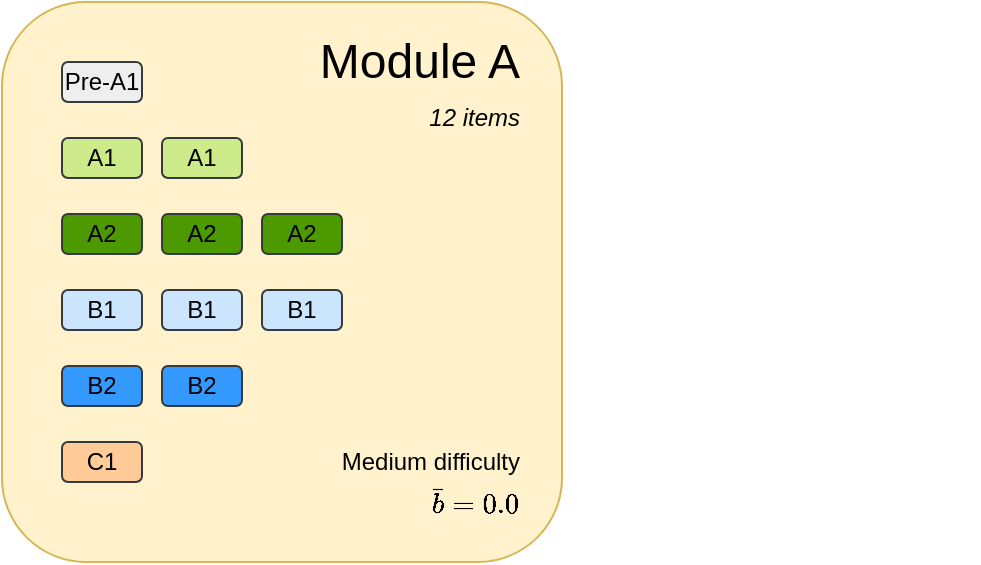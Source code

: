 <mxfile version="14.1.8" type="device"><diagram id="Vmz9RUFVhHWEMFmEaSAs" name="Page-1"><mxGraphModel dx="946" dy="617" grid="1" gridSize="10" guides="1" tooltips="1" connect="1" arrows="1" fold="1" page="1" pageScale="1" pageWidth="2336" pageHeight="1654" math="1" shadow="0"><root><mxCell id="0"/><mxCell id="1" parent="0"/><mxCell id="NHf1iL4mhlefC0lN_sCS-1" value="" style="whiteSpace=wrap;html=1;rounded=1;fillColor=#fff2cc;strokeColor=#d6b656;align=left;verticalAlign=top;" vertex="1" parent="1"><mxGeometry x="190" y="80" width="280" height="280" as="geometry"/></mxCell><mxCell id="NHf1iL4mhlefC0lN_sCS-4" style="edgeStyle=orthogonalEdgeStyle;rounded=0;orthogonalLoop=1;jettySize=auto;html=1;exitX=0.5;exitY=1;exitDx=0;exitDy=0;" edge="1" parent="1"><mxGeometry relative="1" as="geometry"><mxPoint x="670" y="330" as="sourcePoint"/><mxPoint x="670" y="330" as="targetPoint"/></mxGeometry></mxCell><mxCell id="NHf1iL4mhlefC0lN_sCS-7" value="A2" style="rounded=1;whiteSpace=wrap;html=1;labelBackgroundColor=none;align=center;strokeColor=#36393d;fillColor=#4D9900;" vertex="1" parent="1"><mxGeometry x="220" y="186" width="40" height="20" as="geometry"/></mxCell><mxCell id="NHf1iL4mhlefC0lN_sCS-8" value="A1" style="rounded=1;whiteSpace=wrap;html=1;labelBackgroundColor=none;align=center;fillColor=#cdeb8b;strokeColor=#36393d;" vertex="1" parent="1"><mxGeometry x="220" y="148" width="40" height="20" as="geometry"/></mxCell><mxCell id="NHf1iL4mhlefC0lN_sCS-9" value="Pre-A1" style="rounded=1;whiteSpace=wrap;html=1;labelBackgroundColor=none;align=center;fillColor=#eeeeee;strokeColor=#36393d;" vertex="1" parent="1"><mxGeometry x="220" y="110" width="40" height="20" as="geometry"/></mxCell><mxCell id="NHf1iL4mhlefC0lN_sCS-10" value="B1" style="rounded=1;whiteSpace=wrap;html=1;labelBackgroundColor=none;align=center;fillColor=#cce5ff;strokeColor=#36393d;" vertex="1" parent="1"><mxGeometry x="220" y="224" width="40" height="20" as="geometry"/></mxCell><mxCell id="NHf1iL4mhlefC0lN_sCS-11" value="B2" style="rounded=1;whiteSpace=wrap;html=1;labelBackgroundColor=none;align=center;strokeColor=#36393d;fillColor=#3399FF;" vertex="1" parent="1"><mxGeometry x="220" y="262" width="40" height="20" as="geometry"/></mxCell><mxCell id="NHf1iL4mhlefC0lN_sCS-12" value="C1" style="rounded=1;whiteSpace=wrap;html=1;labelBackgroundColor=none;align=center;fillColor=#ffcc99;strokeColor=#36393d;" vertex="1" parent="1"><mxGeometry x="220" y="300" width="40" height="20" as="geometry"/></mxCell><mxCell id="NHf1iL4mhlefC0lN_sCS-15" value="A1" style="rounded=1;whiteSpace=wrap;html=1;labelBackgroundColor=none;align=center;fillColor=#cdeb8b;strokeColor=#36393d;" vertex="1" parent="1"><mxGeometry x="270" y="148" width="40" height="20" as="geometry"/></mxCell><mxCell id="NHf1iL4mhlefC0lN_sCS-17" value="A2" style="rounded=1;whiteSpace=wrap;html=1;labelBackgroundColor=none;align=center;strokeColor=#36393d;fillColor=#4D9900;" vertex="1" parent="1"><mxGeometry x="270" y="186" width="40" height="20" as="geometry"/></mxCell><mxCell id="NHf1iL4mhlefC0lN_sCS-18" value="A2" style="rounded=1;whiteSpace=wrap;html=1;labelBackgroundColor=none;align=center;strokeColor=#36393d;fillColor=#4D9900;" vertex="1" parent="1"><mxGeometry x="320" y="186" width="40" height="20" as="geometry"/></mxCell><mxCell id="NHf1iL4mhlefC0lN_sCS-19" value="B1" style="rounded=1;whiteSpace=wrap;html=1;labelBackgroundColor=none;align=center;fillColor=#cce5ff;strokeColor=#36393d;" vertex="1" parent="1"><mxGeometry x="270" y="224" width="40" height="20" as="geometry"/></mxCell><mxCell id="NHf1iL4mhlefC0lN_sCS-20" value="B1" style="rounded=1;whiteSpace=wrap;html=1;labelBackgroundColor=none;align=center;fillColor=#cce5ff;strokeColor=#36393d;" vertex="1" parent="1"><mxGeometry x="320" y="224" width="40" height="20" as="geometry"/></mxCell><mxCell id="NHf1iL4mhlefC0lN_sCS-23" value="B2" style="rounded=1;whiteSpace=wrap;html=1;labelBackgroundColor=none;align=center;strokeColor=#36393d;fillColor=#3399FF;" vertex="1" parent="1"><mxGeometry x="270" y="262" width="40" height="20" as="geometry"/></mxCell><mxCell id="NHf1iL4mhlefC0lN_sCS-25" value="&lt;font style=&quot;font-size: 24px&quot;&gt;Module A&lt;/font&gt;" style="text;html=1;strokeColor=none;fillColor=none;align=right;verticalAlign=middle;whiteSpace=wrap;rounded=0;labelBackgroundColor=none;" vertex="1" parent="1"><mxGeometry x="321" y="100" width="130" height="20" as="geometry"/></mxCell><mxCell id="NHf1iL4mhlefC0lN_sCS-26" value="&lt;i&gt;12 items&lt;/i&gt;" style="text;html=1;strokeColor=none;fillColor=none;align=right;verticalAlign=middle;whiteSpace=wrap;rounded=0;labelBackgroundColor=none;" vertex="1" parent="1"><mxGeometry x="371" y="128" width="80" height="20" as="geometry"/></mxCell><mxCell id="NHf1iL4mhlefC0lN_sCS-27" value="Medium difficulty" style="text;html=1;strokeColor=none;fillColor=none;align=right;verticalAlign=middle;whiteSpace=wrap;rounded=0;labelBackgroundColor=none;" vertex="1" parent="1"><mxGeometry x="341" y="300" width="110" height="20" as="geometry"/></mxCell><mxCell id="NHf1iL4mhlefC0lN_sCS-28" value="$$\bar{b} = 0.0$$" style="text;html=1;strokeColor=none;fillColor=none;align=right;verticalAlign=middle;whiteSpace=wrap;rounded=0;labelBackgroundColor=none;" vertex="1" parent="1"><mxGeometry x="411" y="320" width="40" height="20" as="geometry"/></mxCell></root></mxGraphModel></diagram></mxfile>